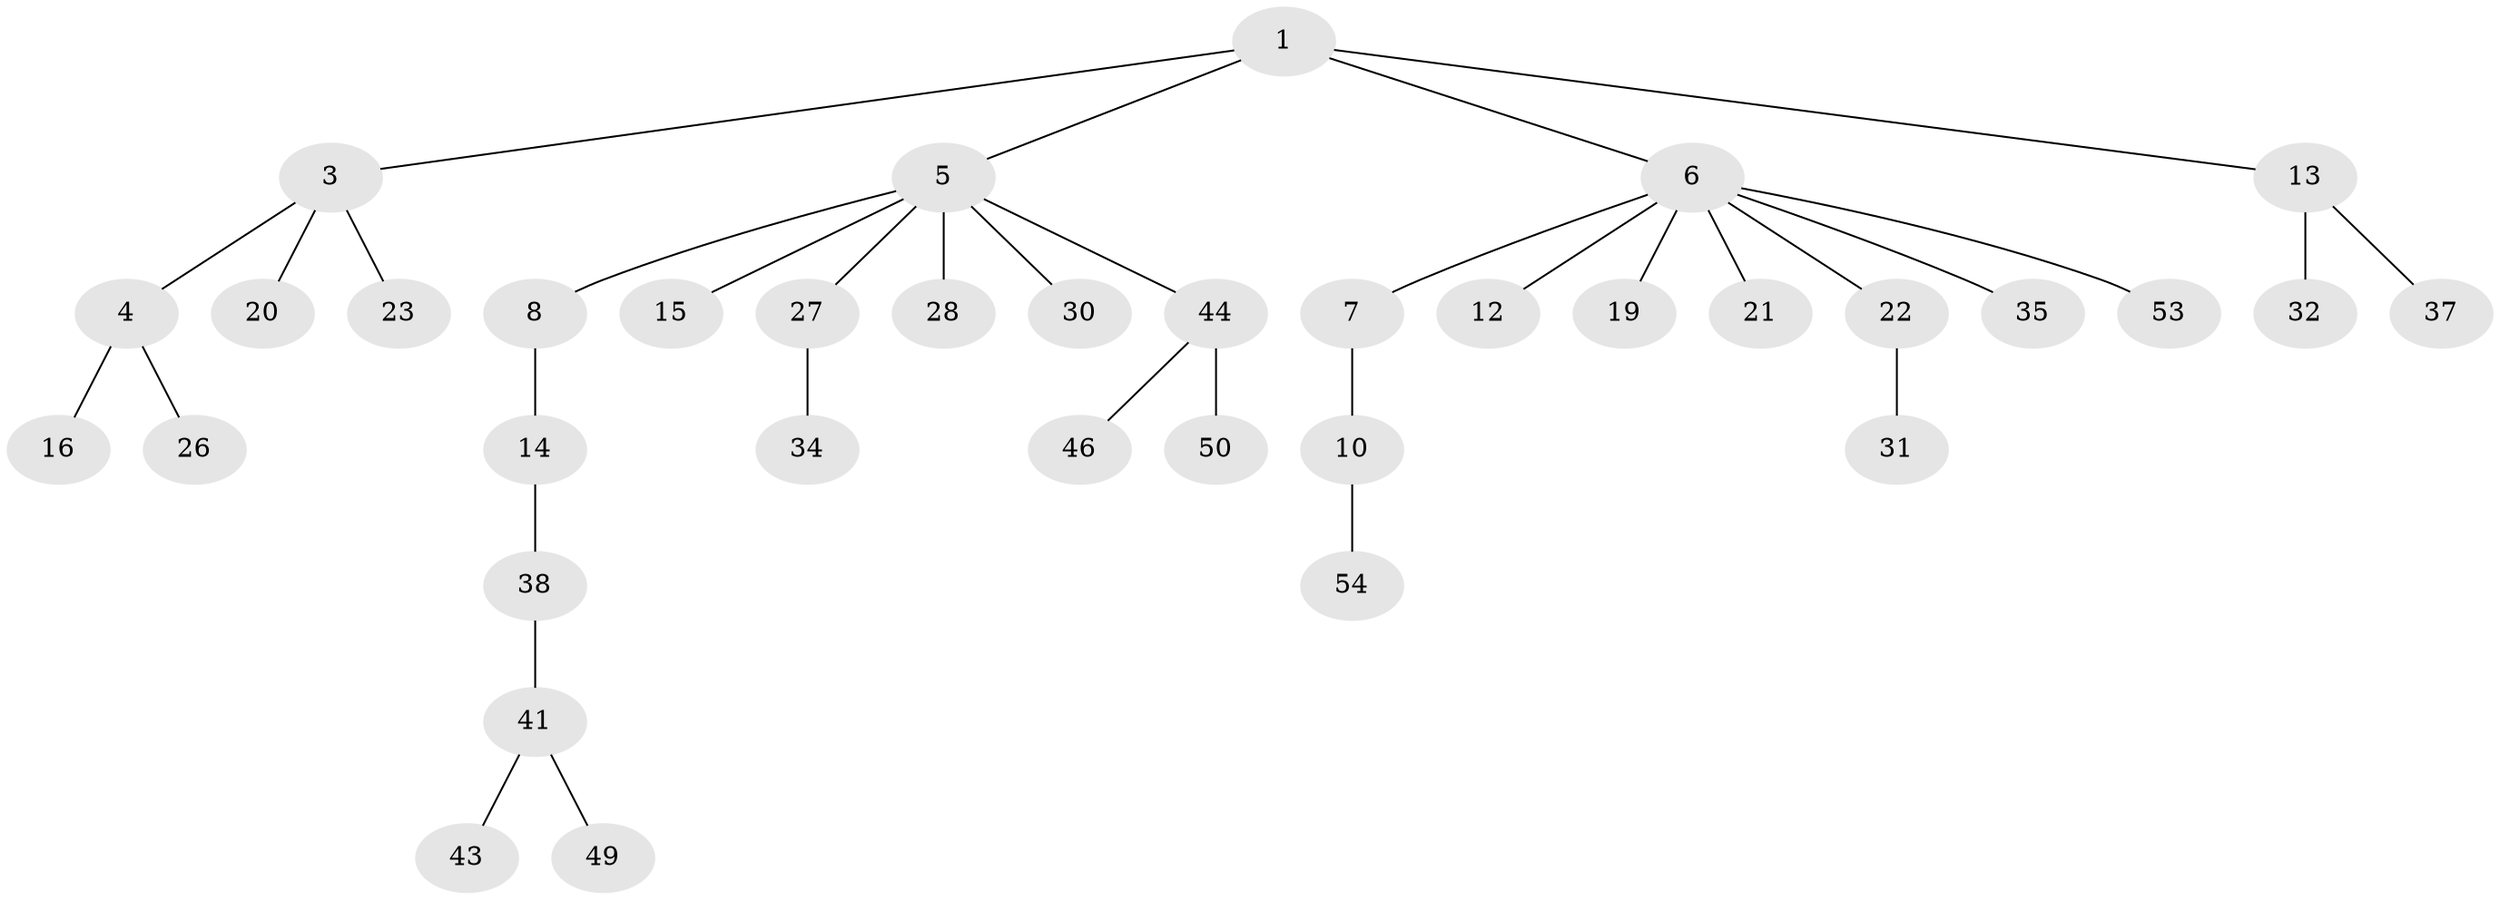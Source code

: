 // Generated by graph-tools (version 1.1) at 2025/24/03/03/25 07:24:04]
// undirected, 36 vertices, 35 edges
graph export_dot {
graph [start="1"]
  node [color=gray90,style=filled];
  1 [super="+2"];
  3 [super="+24"];
  4 [super="+11"];
  5 [super="+17"];
  6 [super="+18"];
  7 [super="+9"];
  8;
  10 [super="+47"];
  12 [super="+36"];
  13 [super="+33"];
  14 [super="+25"];
  15;
  16;
  19 [super="+51"];
  20;
  21 [super="+52"];
  22 [super="+29"];
  23;
  26;
  27;
  28 [super="+56"];
  30 [super="+39"];
  31 [super="+57"];
  32;
  34 [super="+55"];
  35;
  37 [super="+40"];
  38 [super="+48"];
  41 [super="+42"];
  43;
  44 [super="+45"];
  46;
  49;
  50;
  53;
  54;
  1 -- 5;
  1 -- 6;
  1 -- 13;
  1 -- 3;
  3 -- 4;
  3 -- 20;
  3 -- 23;
  4 -- 16;
  4 -- 26;
  5 -- 8;
  5 -- 15;
  5 -- 30;
  5 -- 27;
  5 -- 28;
  5 -- 44;
  6 -- 7;
  6 -- 12;
  6 -- 19;
  6 -- 21;
  6 -- 53;
  6 -- 35;
  6 -- 22;
  7 -- 10;
  8 -- 14;
  10 -- 54;
  13 -- 32;
  13 -- 37;
  14 -- 38;
  22 -- 31;
  27 -- 34;
  38 -- 41;
  41 -- 43;
  41 -- 49;
  44 -- 46;
  44 -- 50;
}
